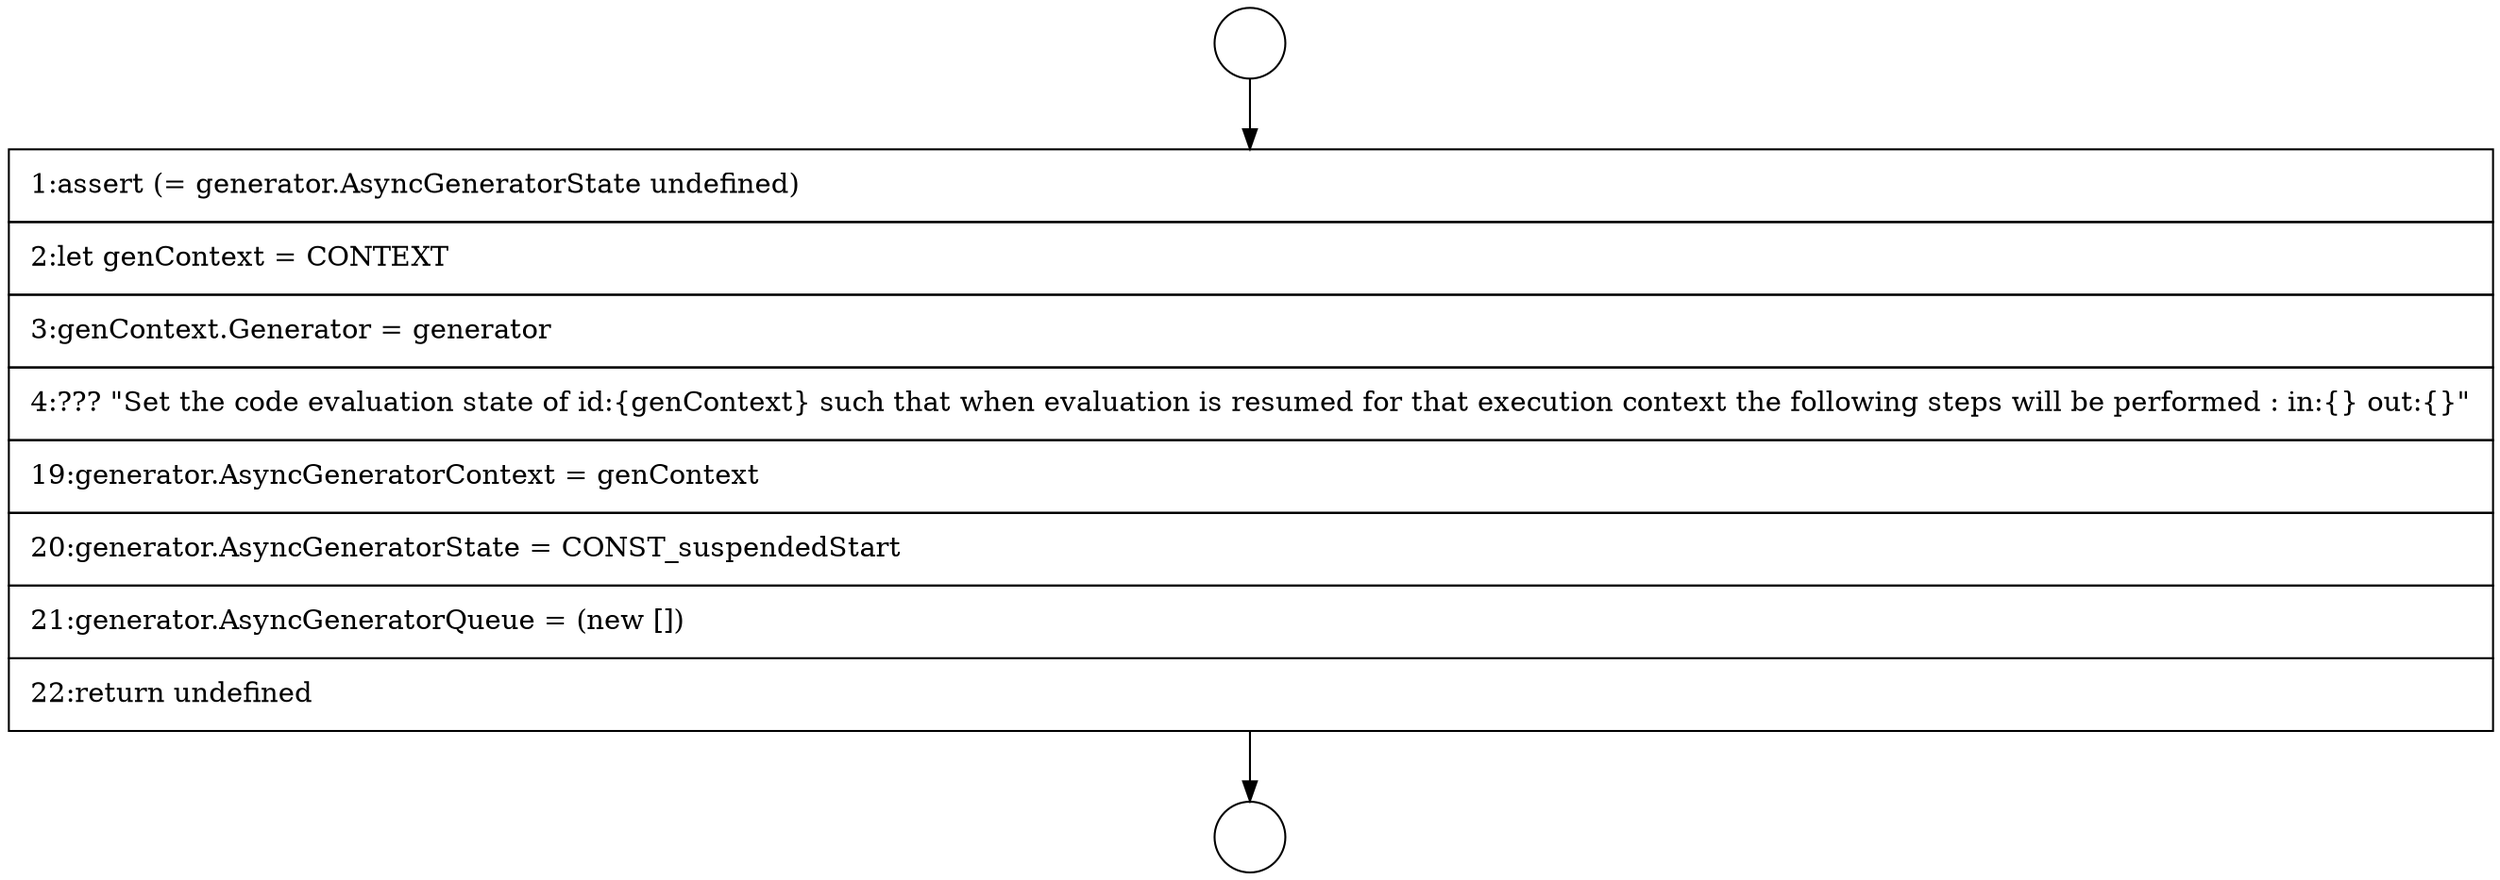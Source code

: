 digraph {
  node0 [shape=circle label=" " color="black" fillcolor="white" style=filled]
  node2 [shape=none, margin=0, label=<<font color="black">
    <table border="0" cellborder="1" cellspacing="0" cellpadding="10">
      <tr><td align="left">1:assert (= generator.AsyncGeneratorState undefined)</td></tr>
      <tr><td align="left">2:let genContext = CONTEXT</td></tr>
      <tr><td align="left">3:genContext.Generator = generator</td></tr>
      <tr><td align="left">4:??? &quot;Set the code evaluation state of id:{genContext} such that when evaluation is resumed for that execution context the following steps will be performed : in:{} out:{}&quot;</td></tr>
      <tr><td align="left">19:generator.AsyncGeneratorContext = genContext</td></tr>
      <tr><td align="left">20:generator.AsyncGeneratorState = CONST_suspendedStart</td></tr>
      <tr><td align="left">21:generator.AsyncGeneratorQueue = (new [])</td></tr>
      <tr><td align="left">22:return undefined</td></tr>
    </table>
  </font>> color="black" fillcolor="white" style=filled]
  node1 [shape=circle label=" " color="black" fillcolor="white" style=filled]
  node0 -> node2 [ color="black"]
  node2 -> node1 [ color="black"]
}

